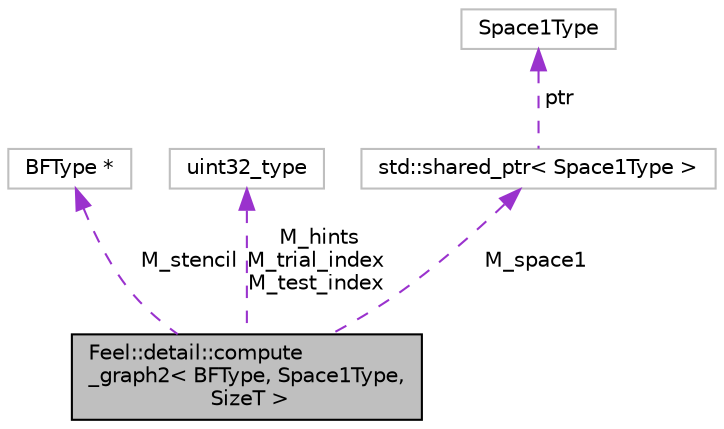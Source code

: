 digraph "Feel::detail::compute_graph2&lt; BFType, Space1Type, SizeT &gt;"
{
 // LATEX_PDF_SIZE
  edge [fontname="Helvetica",fontsize="10",labelfontname="Helvetica",labelfontsize="10"];
  node [fontname="Helvetica",fontsize="10",shape=record];
  Node1 [label="Feel::detail::compute\l_graph2\< BFType, Space1Type,\l SizeT \>",height=0.2,width=0.4,color="black", fillcolor="grey75", style="filled", fontcolor="black",tooltip=" "];
  Node2 -> Node1 [dir="back",color="darkorchid3",fontsize="10",style="dashed",label=" M_stencil" ,fontname="Helvetica"];
  Node2 [label="BFType *",height=0.2,width=0.4,color="grey75", fillcolor="white", style="filled",tooltip=" "];
  Node3 -> Node1 [dir="back",color="darkorchid3",fontsize="10",style="dashed",label=" M_hints\nM_trial_index\nM_test_index" ,fontname="Helvetica"];
  Node3 [label="uint32_type",height=0.2,width=0.4,color="grey75", fillcolor="white", style="filled",tooltip=" "];
  Node4 -> Node1 [dir="back",color="darkorchid3",fontsize="10",style="dashed",label=" M_space1" ,fontname="Helvetica"];
  Node4 [label="std::shared_ptr\< Space1Type \>",height=0.2,width=0.4,color="grey75", fillcolor="white", style="filled",tooltip=" "];
  Node5 -> Node4 [dir="back",color="darkorchid3",fontsize="10",style="dashed",label=" ptr" ,fontname="Helvetica"];
  Node5 [label="Space1Type",height=0.2,width=0.4,color="grey75", fillcolor="white", style="filled",tooltip=" "];
}
